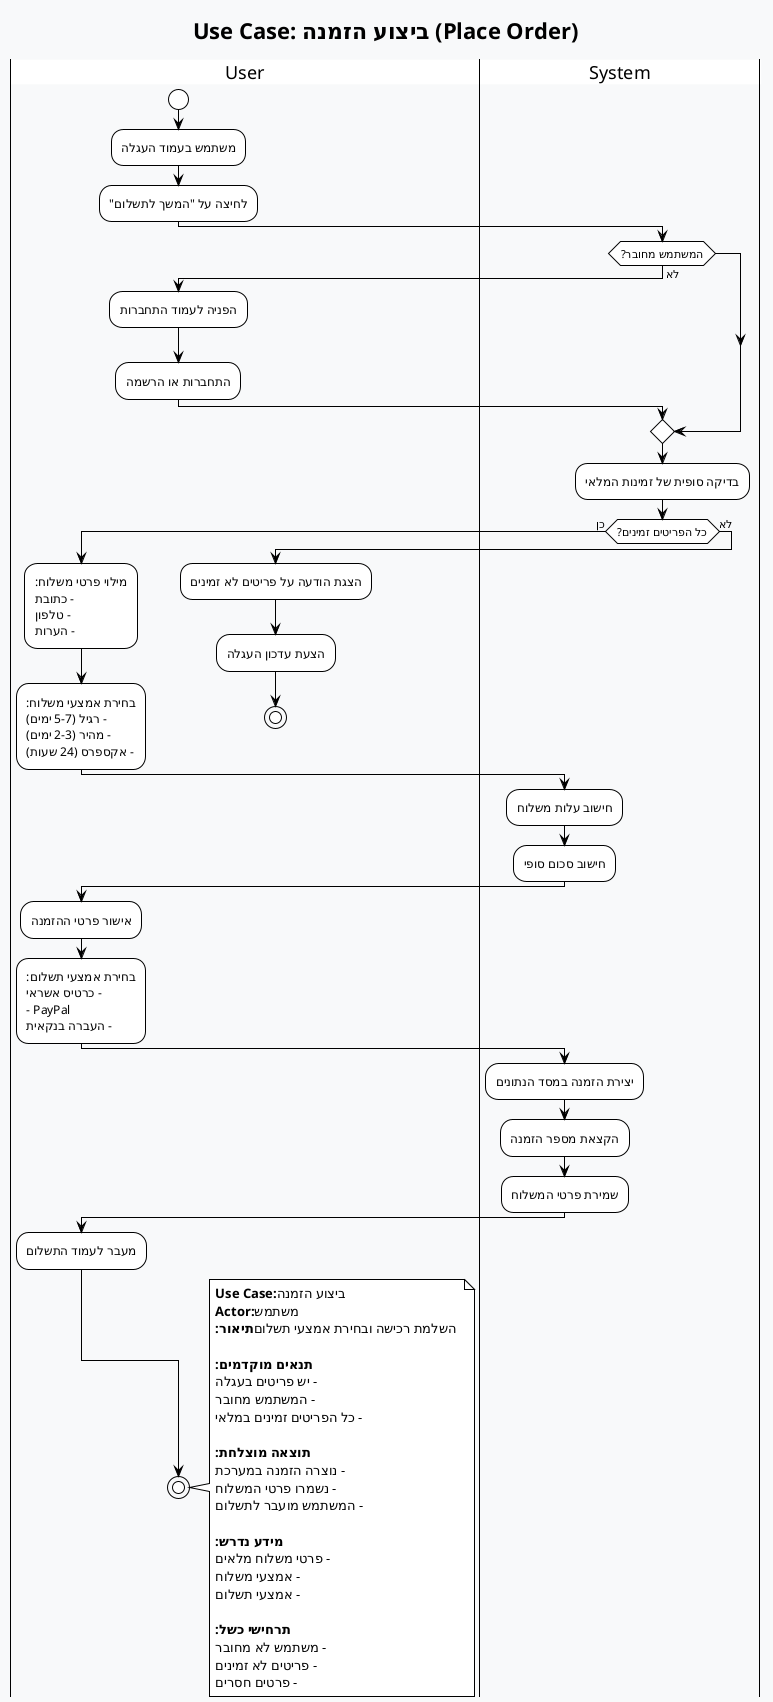 @startuml Place Order Use Case
!theme plain
skinparam backgroundColor #f8f9fa

title Use Case: ביצוע הזמנה (Place Order)

|User|
start
:משתמש בעמוד העגלה;
:לחיצה על "המשך לתשלום";

|System|
if (המשתמש מחובר?) then (לא)
  |User|
  :הפניה לעמוד התחברות;
  :התחברות או הרשמה;
  |System|
endif

:בדיקה סופית של זמינות המלאי;
if (כל הפריטים זמינים?) then (כן)
  |User|
  :מילוי פרטי משלוח:
  - כתובת
  - טלפון
  - הערות;
  
  :בחירת אמצעי משלוח:
  - רגיל (5-7 ימים)
  - מהיר (2-3 ימים)
  - אקספרס (24 שעות);
  
  |System|
  :חישוב עלות משלוח;
  :חישוב סכום סופי;
  
  |User|
  :אישור פרטי ההזמנה;
  :בחירת אמצעי תשלום:
  - כרטיס אשראי
  - PayPal
  - העברה בנקאית;
  
  |System|
  :יצירת הזמנה במסד הנתונים;
  :הקצאת מספר הזמנה;
  :שמירת פרטי המשלוח;
  
  |User|
  :מעבר לעמוד התשלום;
  
else (לא)
  |User|
  :הצגת הודעה על פריטים לא זמינים;
  :הצעת עדכון העגלה;
  stop
endif

stop

note right
  **Use Case:** ביצוע הזמנה
  **Actor:** משתמש
  **תיאור:** השלמת רכישה ובחירת אמצעי תשלום
  
  **תנאים מוקדמים:**
  - יש פריטים בעגלה
  - המשתמש מחובר
  - כל הפריטים זמינים במלאי
  
  **תוצאה מוצלחת:**
  - נוצרה הזמנה במערכת
  - נשמרו פרטי המשלוח
  - המשתמש מועבר לתשלום
  
  **מידע נדרש:**
  - פרטי משלוח מלאים
  - אמצעי משלוח
  - אמצעי תשלום
  
  **תרחישי כשל:**
  - משתמש לא מחובר
  - פריטים לא זמינים
  - פרטים חסרים
end note

@enduml
